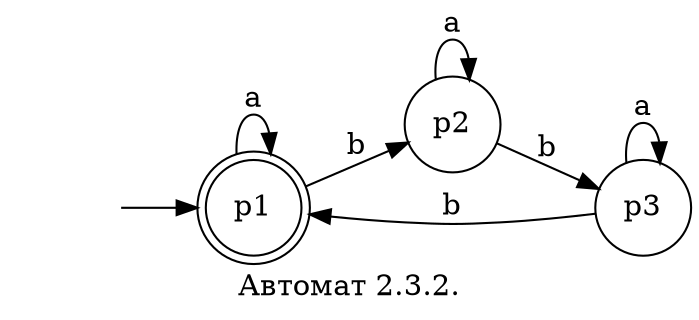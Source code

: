 digraph {
    rankdir = LR;
    label = "Автомат 2.3.2.";
    "" [shape = none];
    node [shape = circle];
    p1 [shape="doublecircle" ];
    ""->p1;
    p1->p2[label="b"]
    p1->p1[label="a"]
    p2->p2[label="a"]
    p2->p3[label="b"]
    p3->p3[label="a"]
    p3->p1[label="b"]
}